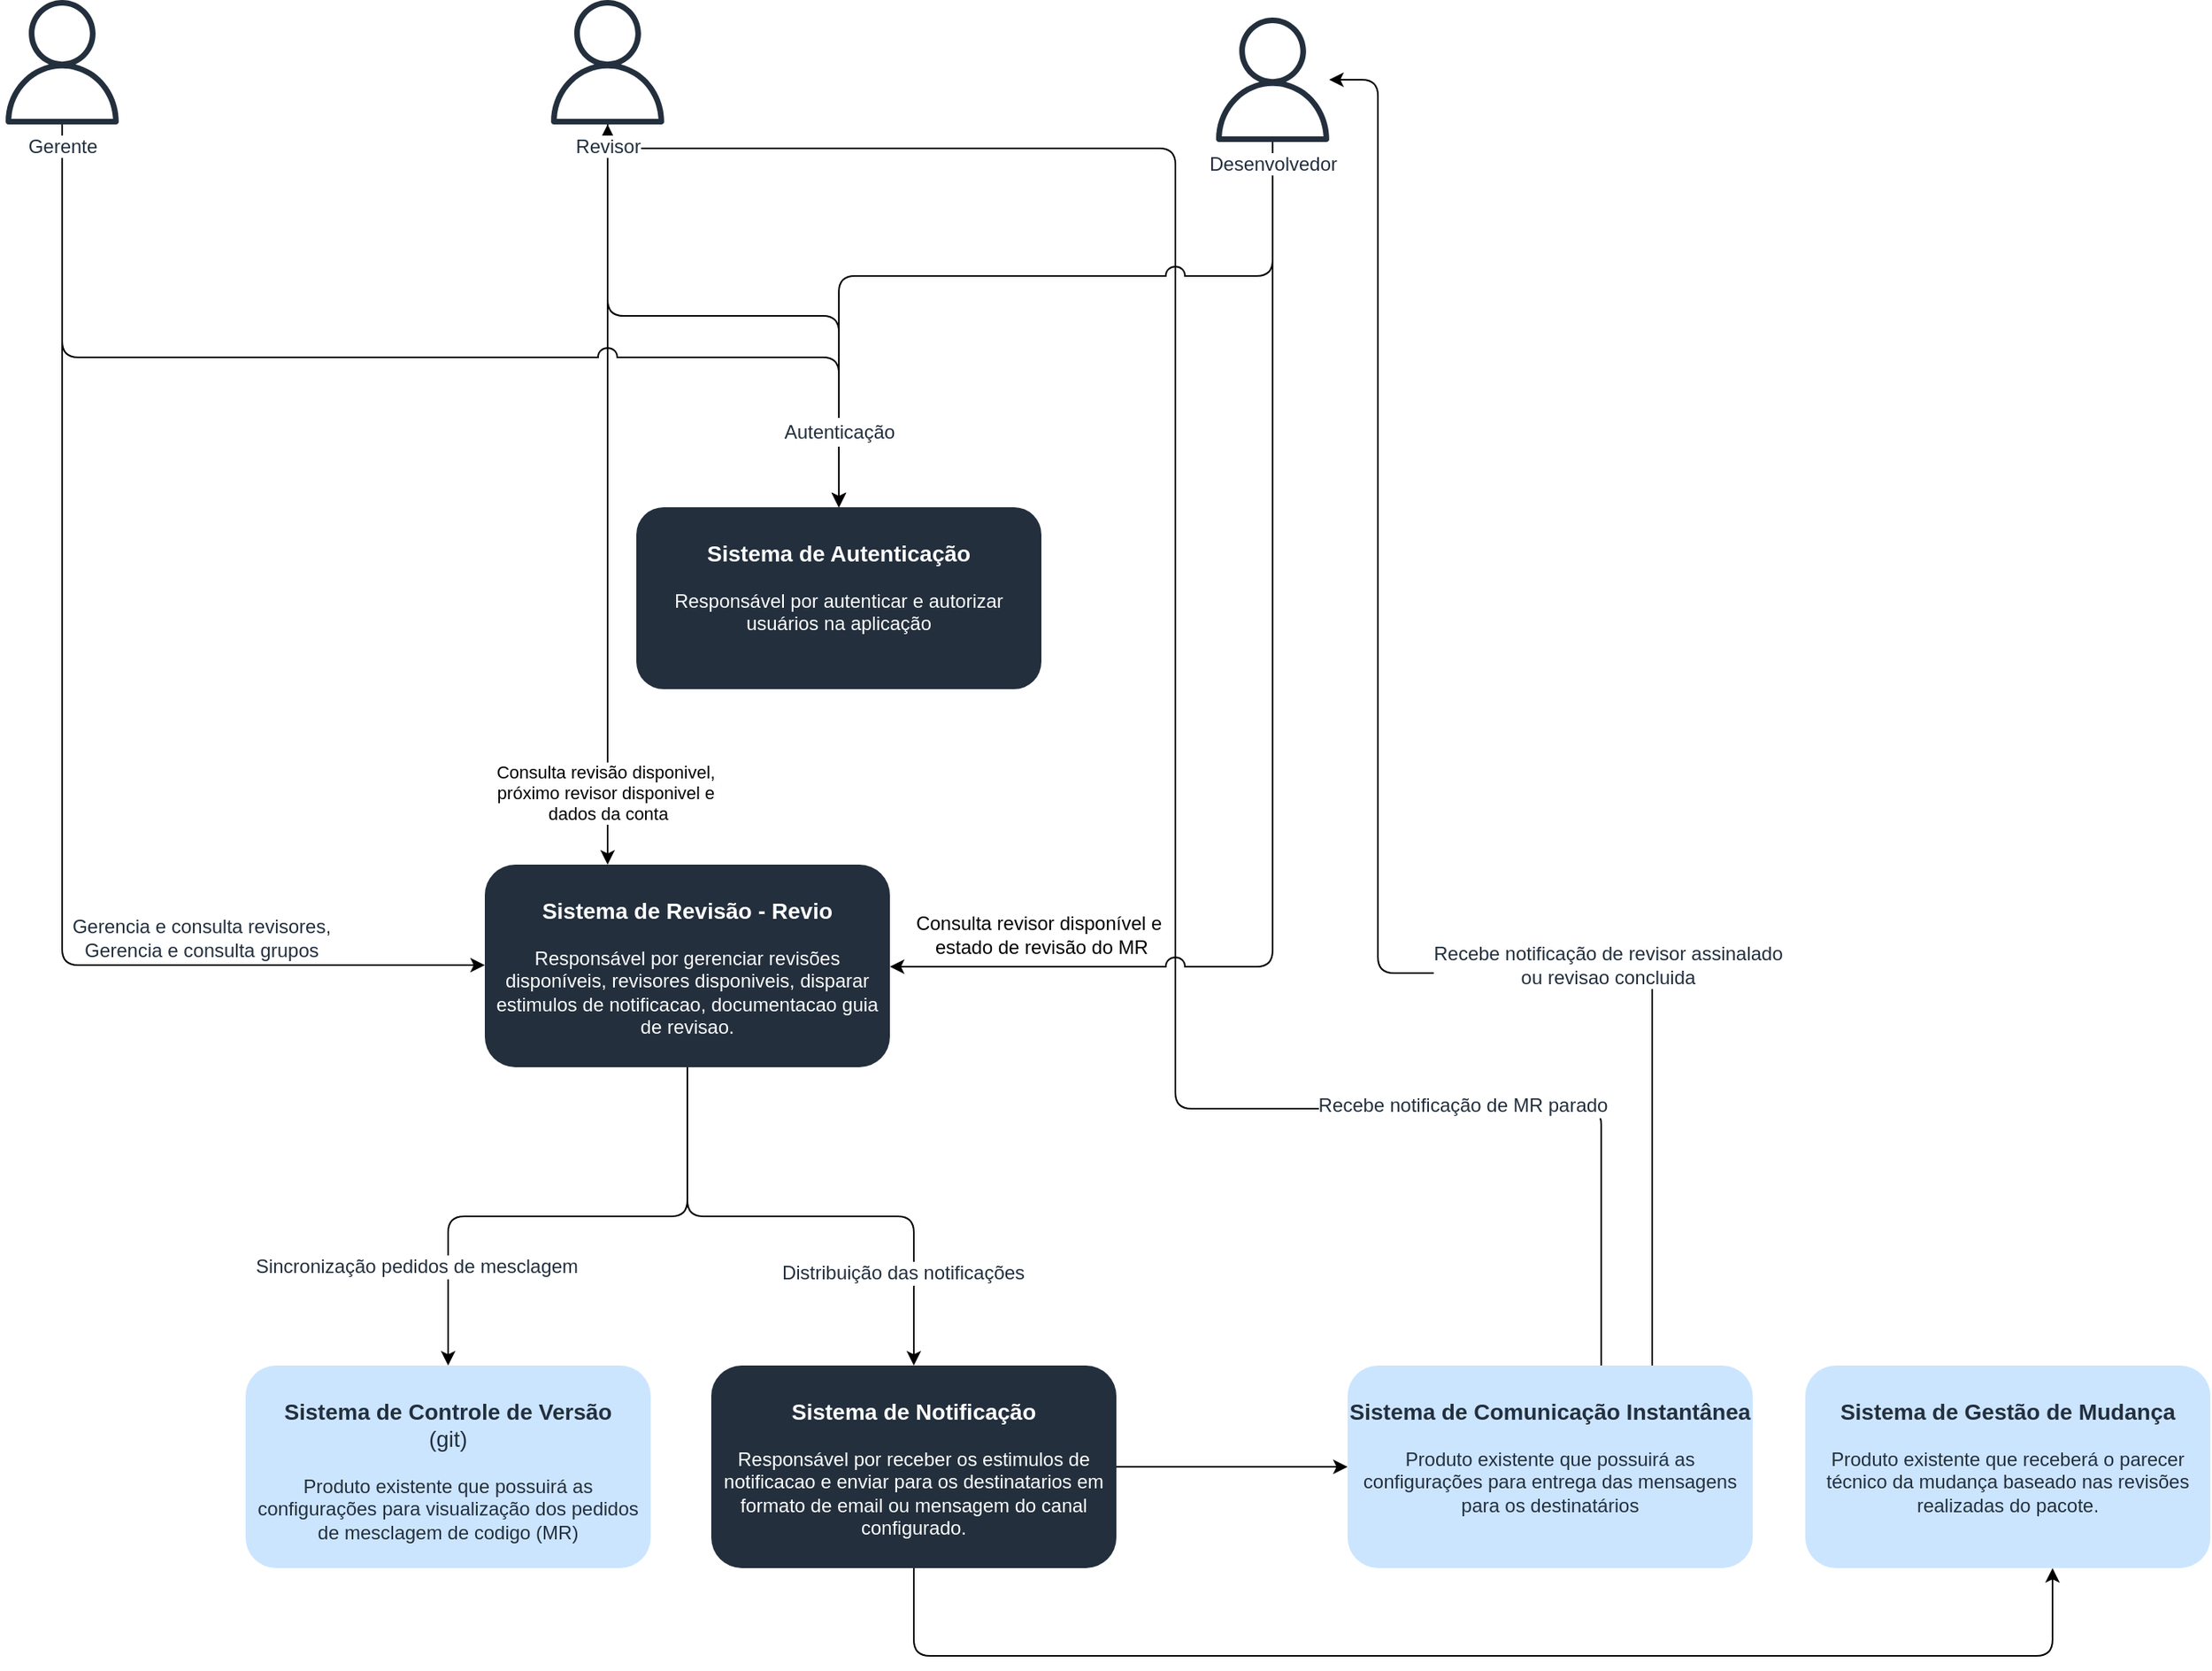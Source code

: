<mxfile version="20.3.0" type="device" pages="4"><diagram id="JNjU_dglT--DhlZQe6zb" name="Diagrama de Contexto"><mxGraphModel dx="2996" dy="2026" grid="0" gridSize="10" guides="1" tooltips="1" connect="1" arrows="1" fold="1" page="1" pageScale="1" pageWidth="1654" pageHeight="1169" math="0" shadow="0"><root><mxCell id="0"/><mxCell id="1" parent="0"/><mxCell id="k8CtSLTQQtLjcrslxgZy-28" style="edgeStyle=elbowEdgeStyle;rounded=1;sketch=0;orthogonalLoop=1;jettySize=auto;elbow=vertical;html=1;fontSize=12;fontColor=#232F3E;" parent="1" source="k8CtSLTQQtLjcrslxgZy-2" target="k8CtSLTQQtLjcrslxgZy-24" edge="1"><mxGeometry relative="1" as="geometry"/></mxCell><mxCell id="k8CtSLTQQtLjcrslxgZy-7" value="&lt;h3&gt;&lt;font style=&quot;font-size: 14px;&quot; color=&quot;#ffffff&quot;&gt;Sistema de Revisão - Revio&lt;/font&gt;&lt;/h3&gt;&lt;div style=&quot;&quot;&gt;&lt;font style=&quot;font-size: 12px;&quot; color=&quot;#ffffff&quot;&gt;Responsável por gerenciar revisões disponíveis, revisores disponiveis, disparar estimulos de notificacao, documentacao guia de revisao.&lt;/font&gt;&lt;/div&gt;" style="whiteSpace=wrap;html=1;verticalAlign=top;fillColor=#232F3D;strokeColor=none;fontColor=#232F3E;sketch=0;gradientColor=none;dashed=0;fontStyle=0;rounded=1;container=0;" parent="1" vertex="1"><mxGeometry x="-1125" y="-580" width="254" height="127" as="geometry"/></mxCell><mxCell id="k8CtSLTQQtLjcrslxgZy-8" value="Consulta revisão disponivel,&amp;nbsp;&lt;br&gt;próximo revisor disponivel e&amp;nbsp;&lt;br&gt;dados da conta" style="edgeStyle=orthogonalEdgeStyle;curved=0;rounded=1;sketch=0;orthogonalLoop=1;jettySize=auto;html=1;jumpStyle=arc;" parent="1" source="k8CtSLTQQtLjcrslxgZy-2" target="k8CtSLTQQtLjcrslxgZy-7" edge="1"><mxGeometry x="0.805" relative="1" as="geometry"><mxPoint x="-1097" y="-1030" as="sourcePoint"/><Array as="points"><mxPoint x="-1050" y="-1045"/><mxPoint x="-1050" y="-1045"/></Array><mxPoint as="offset"/></mxGeometry></mxCell><mxCell id="FTnKcVcDjYRhRG3XZhHH-4" style="edgeStyle=orthogonalEdgeStyle;rounded=1;orthogonalLoop=1;jettySize=auto;html=1;fontColor=#000000;" parent="1" source="k8CtSLTQQtLjcrslxgZy-9" target="FTnKcVcDjYRhRG3XZhHH-3" edge="1"><mxGeometry relative="1" as="geometry"><Array as="points"><mxPoint x="-856" y="-84"/><mxPoint x="-142" y="-84"/></Array></mxGeometry></mxCell><mxCell id="k8CtSLTQQtLjcrslxgZy-9" value="&lt;h3&gt;&lt;font style=&quot;font-size: 14px;&quot; color=&quot;#ffffff&quot;&gt;Sistema de Notificação&lt;/font&gt;&lt;/h3&gt;&lt;div style=&quot;&quot;&gt;&lt;font style=&quot;font-size: 12px;&quot; color=&quot;#ffffff&quot;&gt;Responsável por receber os estimulos de notificacao e enviar para os destinatarios em formato de email ou mensagem do canal configurado.&lt;/font&gt;&lt;/div&gt;" style="whiteSpace=wrap;html=1;verticalAlign=top;fillColor=#232F3D;strokeColor=none;fontColor=#232F3E;sketch=0;gradientColor=none;dashed=0;fontStyle=0;rounded=1;container=0;" parent="1" vertex="1"><mxGeometry x="-983" y="-266" width="254" height="127" as="geometry"/></mxCell><mxCell id="k8CtSLTQQtLjcrslxgZy-10" value="" style="edgeStyle=orthogonalEdgeStyle;curved=0;rounded=1;sketch=0;orthogonalLoop=1;jettySize=auto;html=1;fontSize=12;fontColor=#FFFFFF;" parent="1" source="k8CtSLTQQtLjcrslxgZy-7" target="k8CtSLTQQtLjcrslxgZy-9" edge="1"><mxGeometry relative="1" as="geometry"/></mxCell><mxCell id="k8CtSLTQQtLjcrslxgZy-37" value="Distribuição das notificações" style="edgeLabel;html=1;align=center;verticalAlign=middle;resizable=0;points=[];fontSize=12;fontColor=#232F3E;" parent="k8CtSLTQQtLjcrslxgZy-10" vertex="1" connectable="0"><mxGeometry x="0.373" y="1" relative="1" as="geometry"><mxPoint x="2" y="36" as="offset"/></mxGeometry></mxCell><mxCell id="k8CtSLTQQtLjcrslxgZy-15" style="edgeStyle=orthogonalEdgeStyle;curved=0;rounded=1;sketch=0;orthogonalLoop=1;jettySize=auto;html=1;fontSize=12;fontColor=#232F3E;" parent="1" source="k8CtSLTQQtLjcrslxgZy-13" target="k8CtSLTQQtLjcrslxgZy-11" edge="1"><mxGeometry relative="1" as="geometry"><Array as="points"><mxPoint x="-393" y="-512"/><mxPoint x="-565" y="-512"/><mxPoint x="-565" y="-1072"/></Array></mxGeometry></mxCell><mxCell id="k8CtSLTQQtLjcrslxgZy-41" value="Recebe notificação de revisor assinalado &lt;br&gt;ou revisao concluida" style="edgeLabel;html=1;align=center;verticalAlign=middle;resizable=0;points=[];fontSize=12;fontColor=#232F3E;" parent="k8CtSLTQQtLjcrslxgZy-15" vertex="1" connectable="0"><mxGeometry x="-0.694" y="-3" relative="1" as="geometry"><mxPoint x="-31" y="-97" as="offset"/></mxGeometry></mxCell><mxCell id="k8CtSLTQQtLjcrslxgZy-16" style="edgeStyle=orthogonalEdgeStyle;curved=0;rounded=1;sketch=0;orthogonalLoop=1;jettySize=auto;html=1;fontSize=12;fontColor=#232F3E;jumpStyle=arc;jumpSize=12;" parent="1" source="k8CtSLTQQtLjcrslxgZy-13" target="k8CtSLTQQtLjcrslxgZy-2" edge="1"><mxGeometry relative="1" as="geometry"><Array as="points"><mxPoint x="-425" y="-427"/><mxPoint x="-692" y="-427"/><mxPoint x="-692" y="-1029"/><mxPoint x="-1048" y="-1029"/></Array></mxGeometry></mxCell><mxCell id="k8CtSLTQQtLjcrslxgZy-40" value="Recebe notificação de MR parado" style="edgeLabel;html=1;align=center;verticalAlign=middle;resizable=0;points=[];fontSize=12;fontColor=#232F3E;" parent="k8CtSLTQQtLjcrslxgZy-16" vertex="1" connectable="0"><mxGeometry x="-0.646" y="-2" relative="1" as="geometry"><mxPoint as="offset"/></mxGeometry></mxCell><mxCell id="k8CtSLTQQtLjcrslxgZy-13" value="&lt;h3&gt;&lt;font style=&quot;font-size: 14px;&quot;&gt;Sistema de Comunicação Instant&lt;/font&gt;ânea&lt;/h3&gt;&lt;div style=&quot;&quot;&gt;Produto existente que possuirá as configurações para entrega das mensagens para os destinatários&lt;/div&gt;" style="whiteSpace=wrap;html=1;verticalAlign=top;fillColor=#CCE5FF;strokeColor=none;fontColor=#232F3E;sketch=0;gradientColor=none;dashed=0;fontStyle=0;rounded=1;container=0;" parent="1" vertex="1"><mxGeometry x="-584" y="-266" width="254" height="127" as="geometry"/></mxCell><mxCell id="k8CtSLTQQtLjcrslxgZy-14" value="" style="edgeStyle=orthogonalEdgeStyle;curved=0;rounded=1;sketch=0;orthogonalLoop=1;jettySize=auto;html=1;fontSize=12;fontColor=#000000;" parent="1" source="k8CtSLTQQtLjcrslxgZy-9" target="k8CtSLTQQtLjcrslxgZy-13" edge="1"><mxGeometry relative="1" as="geometry"/></mxCell><mxCell id="k8CtSLTQQtLjcrslxgZy-17" value="&lt;h3&gt;&lt;font style=&quot;font-size: 14px;&quot;&gt;Sistema de Controle de Versão&lt;br&gt;&lt;span style=&quot;font-weight: normal;&quot;&gt;(git)&lt;/span&gt;&lt;/font&gt;&lt;/h3&gt;&lt;div style=&quot;&quot;&gt;Produto existente que possuirá as configurações para visualização dos pedidos de mesclagem de codigo (MR)&lt;/div&gt;" style="whiteSpace=wrap;html=1;verticalAlign=top;fillColor=#CCE5FF;strokeColor=none;fontColor=#232F3E;sketch=0;gradientColor=none;dashed=0;fontStyle=0;rounded=1;container=0;" parent="1" vertex="1"><mxGeometry x="-1275" y="-266" width="254" height="127" as="geometry"/></mxCell><mxCell id="k8CtSLTQQtLjcrslxgZy-18" style="edgeStyle=orthogonalEdgeStyle;curved=0;rounded=1;sketch=0;orthogonalLoop=1;jettySize=auto;html=1;fontSize=12;fontColor=#232F3E;" parent="1" source="k8CtSLTQQtLjcrslxgZy-7" target="k8CtSLTQQtLjcrslxgZy-17" edge="1"><mxGeometry relative="1" as="geometry"/></mxCell><mxCell id="k8CtSLTQQtLjcrslxgZy-19" value="Sincronização pedidos de mesclagem" style="edgeLabel;html=1;align=center;verticalAlign=middle;resizable=0;points=[];fontSize=12;fontColor=#232F3E;container=0;" parent="k8CtSLTQQtLjcrslxgZy-18" vertex="1" connectable="0"><mxGeometry x="-0.236" y="-2" relative="1" as="geometry"><mxPoint x="-135" y="33" as="offset"/></mxGeometry></mxCell><mxCell id="k8CtSLTQQtLjcrslxgZy-21" style="edgeStyle=orthogonalEdgeStyle;curved=0;rounded=1;sketch=0;orthogonalLoop=1;jettySize=auto;html=1;fontSize=12;fontColor=#232F3E;" parent="1" source="k8CtSLTQQtLjcrslxgZy-20" target="k8CtSLTQQtLjcrslxgZy-7" edge="1"><mxGeometry relative="1" as="geometry"><Array as="points"><mxPoint x="-1390" y="-517"/></Array></mxGeometry></mxCell><mxCell id="k8CtSLTQQtLjcrslxgZy-22" value="Gerencia e consulta revisores,&lt;br&gt;Gerencia e consulta grupos" style="edgeLabel;html=1;align=center;verticalAlign=middle;resizable=0;points=[];fontSize=12;fontColor=#232F3E;container=0;" parent="k8CtSLTQQtLjcrslxgZy-21" vertex="1" connectable="0"><mxGeometry x="0.014" y="2" relative="1" as="geometry"><mxPoint x="85" y="108" as="offset"/></mxGeometry></mxCell><mxCell id="k8CtSLTQQtLjcrslxgZy-24" value="&lt;h3&gt;&lt;font style=&quot;font-size: 14px;&quot; color=&quot;#ffffff&quot;&gt;Sistema de Autenticação&lt;/font&gt;&lt;/h3&gt;&lt;div style=&quot;&quot;&gt;&lt;font style=&quot;font-size: 12px;&quot; color=&quot;#ffffff&quot;&gt;Responsável por autenticar e autorizar usuários na aplicação&lt;/font&gt;&lt;/div&gt;" style="whiteSpace=wrap;html=1;verticalAlign=top;fillColor=#232F3D;strokeColor=none;fontColor=#232F3E;sketch=0;gradientColor=none;dashed=0;fontStyle=0;rounded=1;container=0;" parent="1" vertex="1"><mxGeometry x="-1030" y="-804" width="254" height="114" as="geometry"/></mxCell><mxCell id="k8CtSLTQQtLjcrslxgZy-2" value="&lt;span style=&quot;background-color: rgb(255, 255, 255);&quot;&gt;Revisor&lt;/span&gt;" style="sketch=0;outlineConnect=0;fontColor=#232F3E;gradientColor=none;fillColor=#232F3D;strokeColor=none;dashed=0;verticalLabelPosition=bottom;verticalAlign=top;align=center;html=1;fontSize=12;fontStyle=0;aspect=fixed;pointerEvents=1;shape=mxgraph.aws4.user;container=0;" parent="1" vertex="1"><mxGeometry x="-1087" y="-1122" width="78" height="78" as="geometry"/></mxCell><mxCell id="k8CtSLTQQtLjcrslxgZy-12" value="&lt;font style=&quot;background-color: rgb(255, 255, 255);&quot; color=&quot;#000000&quot;&gt;Consulta revisor disponível e&lt;br&gt;&amp;nbsp;estado de revisão do MR&lt;/font&gt;" style="edgeStyle=orthogonalEdgeStyle;curved=0;rounded=1;sketch=0;orthogonalLoop=1;jettySize=auto;html=1;fontSize=12;fontColor=#FFFFFF;jumpStyle=arc;jumpSize=12;" parent="1" source="k8CtSLTQQtLjcrslxgZy-11" target="k8CtSLTQQtLjcrslxgZy-7" edge="1"><mxGeometry x="0.754" y="-20" relative="1" as="geometry"><Array as="points"><mxPoint x="-631" y="-516"/></Array><mxPoint as="offset"/></mxGeometry></mxCell><mxCell id="k8CtSLTQQtLjcrslxgZy-30" style="edgeStyle=elbowEdgeStyle;rounded=1;sketch=0;orthogonalLoop=1;jettySize=auto;elbow=vertical;html=1;fontSize=12;fontColor=#232F3E;jumpStyle=arc;jumpSize=12;" parent="1" source="k8CtSLTQQtLjcrslxgZy-11" target="k8CtSLTQQtLjcrslxgZy-24" edge="1"><mxGeometry relative="1" as="geometry"><mxPoint x="-648" y="-1073" as="sourcePoint"/><mxPoint x="-898" y="-880" as="targetPoint"/><Array as="points"><mxPoint x="-759" y="-949"/><mxPoint x="-764" y="-961"/><mxPoint x="-896" y="-976"/><mxPoint x="-898" y="-974"/><mxPoint x="-646" y="-1000"/></Array></mxGeometry></mxCell><mxCell id="k8CtSLTQQtLjcrslxgZy-29" style="edgeStyle=elbowEdgeStyle;rounded=1;sketch=0;orthogonalLoop=1;jettySize=auto;elbow=vertical;html=1;fontSize=12;fontColor=#232F3E;jumpStyle=arc;jumpSize=12;" parent="1" source="k8CtSLTQQtLjcrslxgZy-20" target="k8CtSLTQQtLjcrslxgZy-24" edge="1"><mxGeometry relative="1" as="geometry"><Array as="points"><mxPoint x="-1150" y="-898"/><mxPoint x="-1235" y="-1017"/></Array></mxGeometry></mxCell><mxCell id="k8CtSLTQQtLjcrslxgZy-31" value="&lt;span style=&quot;background-color: rgb(255, 255, 255);&quot;&gt;Autenticação&lt;/span&gt;" style="text;html=1;align=center;verticalAlign=middle;resizable=0;points=[];autosize=1;strokeColor=none;fillColor=#FFFFFF;fontSize=12;fontColor=#232F3E;" parent="1" vertex="1"><mxGeometry x="-942.5" y="-860" width="79" height="18" as="geometry"/></mxCell><mxCell id="k8CtSLTQQtLjcrslxgZy-20" value="&lt;span style=&quot;background-color: rgb(255, 255, 255);&quot;&gt;Gerente&lt;/span&gt;" style="sketch=0;outlineConnect=0;fontColor=#232F3E;gradientColor=none;fillColor=#232F3D;strokeColor=none;dashed=0;verticalLabelPosition=bottom;verticalAlign=top;align=center;html=1;fontSize=12;fontStyle=0;aspect=fixed;pointerEvents=1;shape=mxgraph.aws4.user;container=0;" parent="1" vertex="1"><mxGeometry x="-1429" y="-1122" width="78" height="78" as="geometry"/></mxCell><mxCell id="k8CtSLTQQtLjcrslxgZy-11" value="&lt;span style=&quot;background-color: rgb(255, 255, 255);&quot;&gt;Desenvolvedor&lt;/span&gt;" style="sketch=0;outlineConnect=0;fontColor=#232F3E;gradientColor=none;fillColor=#232F3D;strokeColor=none;dashed=0;verticalLabelPosition=bottom;verticalAlign=top;align=center;html=1;fontSize=12;fontStyle=0;aspect=fixed;pointerEvents=1;shape=mxgraph.aws4.user;container=0;" parent="1" vertex="1"><mxGeometry x="-670" y="-1111" width="78" height="78" as="geometry"/></mxCell><mxCell id="FTnKcVcDjYRhRG3XZhHH-3" value="&lt;h3&gt;&lt;font style=&quot;font-size: 14px;&quot;&gt;Sistema de Gestão de Mudança&lt;/font&gt;&lt;/h3&gt;&lt;div style=&quot;&quot;&gt;Produto existente que receberá o parecer técnico da mudança baseado nas revisões realizadas do pacote.&lt;/div&gt;" style="whiteSpace=wrap;html=1;verticalAlign=top;fillColor=#CCE5FF;strokeColor=none;fontColor=#232F3E;sketch=0;gradientColor=none;dashed=0;fontStyle=0;rounded=1;container=0;" parent="1" vertex="1"><mxGeometry x="-297" y="-266" width="254" height="127" as="geometry"/></mxCell></root></mxGraphModel></diagram><diagram id="bM8WSoRDdVHfxo2U2PXc" name="Diagrama de Container"><mxGraphModel dx="3685" dy="2393" grid="0" gridSize="10" guides="1" tooltips="1" connect="1" arrows="1" fold="1" page="1" pageScale="1" pageWidth="1654" pageHeight="1169" background="none" math="0" shadow="0"><root><mxCell id="0"/><mxCell id="1" parent="0"/><mxCell id="MAh0lsdCJBmtxCOZtFdO-2" value="Acessa funcionalidades&lt;br&gt;[HTTP/JSON]" style="edgeStyle=orthogonalEdgeStyle;rounded=1;orthogonalLoop=1;jettySize=auto;html=1;endArrow=blockThin;endFill=1;sourcePerimeterSpacing=5;" parent="1" source="7Adc8QRCsX0M_U7Rb4H9-1" target="MAh0lsdCJBmtxCOZtFdO-1" edge="1"><mxGeometry relative="1" as="geometry"/></mxCell><mxCell id="7Adc8QRCsX0M_U7Rb4H9-1" value="&lt;span style=&quot;background-color: rgb(255, 255, 255);&quot;&gt;Usuário&lt;br&gt;&lt;/span&gt;" style="sketch=0;outlineConnect=0;fontColor=#232F3E;gradientColor=none;fillColor=#232F3D;strokeColor=none;dashed=0;verticalLabelPosition=bottom;verticalAlign=top;align=center;html=1;fontSize=12;fontStyle=0;aspect=fixed;pointerEvents=1;shape=mxgraph.aws4.user;container=0;" parent="1" vertex="1"><mxGeometry x="-1595" y="-894" width="78" height="78" as="geometry"/></mxCell><mxCell id="7Adc8QRCsX0M_U7Rb4H9-4" style="edgeStyle=orthogonalEdgeStyle;rounded=1;orthogonalLoop=1;jettySize=auto;html=1;sourcePerimeterSpacing=5;" parent="1" source="GPtC_cAorIH9WfwKRiP4-1" target="qcxEYgSB8Rd_lybFXV5h-1" edge="1"><mxGeometry relative="1" as="geometry"><mxPoint x="-694.5" y="-842.522" as="sourcePoint"/><mxPoint x="-483.0" y="-1030" as="targetPoint"/></mxGeometry></mxCell><mxCell id="mi9xKBRJbzhlGhIlDLJv-3" value="Autentica e Autoriza Usuário&lt;br&gt;[HTTP/JSON]" style="edgeLabel;html=1;align=center;verticalAlign=middle;resizable=0;points=[];fontColor=#000000;" parent="7Adc8QRCsX0M_U7Rb4H9-4" vertex="1" connectable="0"><mxGeometry x="-0.298" relative="1" as="geometry"><mxPoint as="offset"/></mxGeometry></mxCell><mxCell id="do_C3M3LObnsOk5b8h88-3" style="edgeStyle=elbowEdgeStyle;rounded=1;orthogonalLoop=1;jettySize=auto;html=1;startArrow=none;startFill=0;sourcePerimeterSpacing=5;exitX=1;exitY=0.75;exitDx=0;exitDy=0;" parent="1" source="ZrWT3afa-6ntrjUsqYAc-1" target="qcxEYgSB8Rd_lybFXV5h-4" edge="1"><mxGeometry relative="1" as="geometry"><mxPoint x="-694.5" y="-842.5" as="sourcePoint"/><mxPoint x="-542" y="-626" as="targetPoint"/><Array as="points"><mxPoint x="-611" y="-763"/></Array></mxGeometry></mxCell><mxCell id="Ih_kZ4JfKMAqp11DSQ8g-11" value="Performa ações de revisão&lt;br&gt;[HTTP/JSON]" style="edgeLabel;html=1;align=center;verticalAlign=middle;resizable=0;points=[];" parent="do_C3M3LObnsOk5b8h88-3" vertex="1" connectable="0"><mxGeometry x="0.101" y="-2" relative="1" as="geometry"><mxPoint as="offset"/></mxGeometry></mxCell><mxCell id="5aHAG5mCGQyv9qYhcJ8K-2" style="edgeStyle=elbowEdgeStyle;rounded=1;orthogonalLoop=1;jettySize=auto;html=1;startArrow=none;startFill=0;sourcePerimeterSpacing=5;exitX=0.5;exitY=1;exitDx=0;exitDy=0;" parent="1" source="qcxEYgSB8Rd_lybFXV5h-4" target="jEHMTd_7-RaxHd65fiVx-13" edge="1"><mxGeometry relative="1" as="geometry"><mxPoint x="-694.5" y="-842.5" as="sourcePoint"/><mxPoint x="-542" y="-506" as="targetPoint"/><Array as="points"><mxPoint x="-410" y="-569"/></Array></mxGeometry></mxCell><mxCell id="Ih_kZ4JfKMAqp11DSQ8g-14" value="Envia notificação&lt;br&gt;[ampq/topico]" style="edgeLabel;html=1;align=center;verticalAlign=middle;resizable=0;points=[];" parent="5aHAG5mCGQyv9qYhcJ8K-2" vertex="1" connectable="0"><mxGeometry x="-0.085" y="-3" relative="1" as="geometry"><mxPoint as="offset"/></mxGeometry></mxCell><mxCell id="_CmEtT66syYOnjlCfDWO-1" style="edgeStyle=orthogonalEdgeStyle;rounded=0;orthogonalLoop=1;jettySize=auto;html=1;sourcePerimeterSpacing=5;" parent="1" source="ZrWT3afa-6ntrjUsqYAc-1" target="GPtC_cAorIH9WfwKRiP4-1" edge="1"><mxGeometry relative="1" as="geometry"/></mxCell><mxCell id="mi9xKBRJbzhlGhIlDLJv-4" value="Validar Token&lt;br&gt;[HTTP/JSON]" style="edgeLabel;html=1;align=center;verticalAlign=middle;resizable=0;points=[];fontColor=#000000;" parent="_CmEtT66syYOnjlCfDWO-1" vertex="1" connectable="0"><mxGeometry x="0.028" relative="1" as="geometry"><mxPoint as="offset"/></mxGeometry></mxCell><mxCell id="qcxEYgSB8Rd_lybFXV5h-2" style="edgeStyle=orthogonalEdgeStyle;rounded=0;orthogonalLoop=1;jettySize=auto;html=1;sourcePerimeterSpacing=5;" parent="1" source="ZrWT3afa-6ntrjUsqYAc-1" target="qcxEYgSB8Rd_lybFXV5h-1" edge="1"><mxGeometry relative="1" as="geometry"/></mxCell><mxCell id="GPtC_cAorIH9WfwKRiP4-1" value="&lt;h3&gt;&lt;font style=&quot;font-size: 14px;&quot; color=&quot;#ffffff&quot;&gt;rv-auth-authorizer_function&lt;/font&gt;&lt;/h3&gt;&lt;div style=&quot;&quot;&gt;&lt;font style=&quot;font-size: 12px;&quot; color=&quot;#ffffff&quot;&gt;Função &lt;i&gt;serverless&lt;/i&gt; responsável por validar token de usuários na aplicação&lt;/font&gt;&lt;/div&gt;" style="whiteSpace=wrap;html=1;verticalAlign=top;fillColor=#232F3D;strokeColor=none;fontColor=#232F3E;sketch=0;gradientColor=none;dashed=0;fontStyle=0;rounded=1;container=0;" parent="1" vertex="1"><mxGeometry x="-959" y="-1122" width="254" height="114" as="geometry"/></mxCell><mxCell id="tM40EVQb5hwn9MHcRYgr-3" style="edgeStyle=orthogonalEdgeStyle;rounded=0;orthogonalLoop=1;jettySize=auto;html=1;sourcePerimeterSpacing=5;" parent="1" source="qcxEYgSB8Rd_lybFXV5h-1" target="FUUdfjfvK_rgYIVEeBt9-3" edge="1"><mxGeometry relative="1" as="geometry"/></mxCell><mxCell id="tM40EVQb5hwn9MHcRYgr-4" value="leitura&lt;br&gt;escrita&lt;br&gt;[spring data]" style="edgeLabel;html=1;align=center;verticalAlign=middle;resizable=0;points=[];" parent="tM40EVQb5hwn9MHcRYgr-3" vertex="1" connectable="0"><mxGeometry x="-0.225" y="-1" relative="1" as="geometry"><mxPoint x="13" y="-1" as="offset"/></mxGeometry></mxCell><mxCell id="qcxEYgSB8Rd_lybFXV5h-1" value="&lt;h3&gt;&lt;font style=&quot;font-size: 14px;&quot; color=&quot;#ffffff&quot;&gt;rv-auth&lt;/font&gt;&lt;/h3&gt;&lt;div style=&quot;&quot;&gt;&lt;font style=&quot;font-size: 12px;&quot; color=&quot;#ffffff&quot;&gt;Aplicação responsável por gerar e validar tokens de usuários na aplicação&lt;/font&gt;&lt;/div&gt;" style="whiteSpace=wrap;html=1;verticalAlign=top;fillColor=#232F3D;strokeColor=none;fontColor=#232F3E;sketch=0;gradientColor=none;dashed=0;fontStyle=0;rounded=1;container=0;" parent="1" vertex="1"><mxGeometry x="-537" y="-912" width="254" height="114" as="geometry"/></mxCell><mxCell id="tM40EVQb5hwn9MHcRYgr-2" style="edgeStyle=orthogonalEdgeStyle;rounded=0;orthogonalLoop=1;jettySize=auto;html=1;sourcePerimeterSpacing=5;" parent="1" source="qcxEYgSB8Rd_lybFXV5h-4" target="FUUdfjfvK_rgYIVEeBt9-2" edge="1"><mxGeometry relative="1" as="geometry"/></mxCell><mxCell id="tM40EVQb5hwn9MHcRYgr-6" value="leitura&lt;br&gt;escrita&lt;br&gt;[spring data]" style="edgeLabel;html=1;align=center;verticalAlign=middle;resizable=0;points=[];" parent="tM40EVQb5hwn9MHcRYgr-2" vertex="1" connectable="0"><mxGeometry x="-0.037" y="-1" relative="1" as="geometry"><mxPoint y="-1" as="offset"/></mxGeometry></mxCell><mxCell id="qcxEYgSB8Rd_lybFXV5h-4" value="&lt;h3&gt;&lt;font style=&quot;font-size: 14px;&quot; color=&quot;#ffffff&quot;&gt;rv-revision&lt;/font&gt;&lt;/h3&gt;&lt;div style=&quot;&quot;&gt;&lt;font color=&quot;#ffffff&quot;&gt;Aplicação responsável pelo dados dos revisores, disparar estimulo comunicação, documentação guia da revisão, lista de revisões e grupo de revisores&lt;/font&gt;&lt;/div&gt;" style="whiteSpace=wrap;html=1;verticalAlign=top;fillColor=#232F3D;strokeColor=none;fontColor=#232F3E;sketch=0;gradientColor=none;dashed=0;fontStyle=0;rounded=1;container=0;" parent="1" vertex="1"><mxGeometry x="-537" y="-740" width="254" height="114" as="geometry"/></mxCell><mxCell id="tM40EVQb5hwn9MHcRYgr-1" style="edgeStyle=orthogonalEdgeStyle;rounded=0;orthogonalLoop=1;jettySize=auto;html=1;sourcePerimeterSpacing=5;" parent="1" source="U7EWSkvRHQC60kwd8xCC-1" target="FUUdfjfvK_rgYIVEeBt9-1" edge="1"><mxGeometry relative="1" as="geometry"/></mxCell><mxCell id="tM40EVQb5hwn9MHcRYgr-7" value="leitura&lt;br&gt;escrita&lt;br&gt;[spring data]" style="edgeLabel;html=1;align=center;verticalAlign=middle;resizable=0;points=[];" parent="tM40EVQb5hwn9MHcRYgr-1" vertex="1" connectable="0"><mxGeometry x="-0.089" y="2" relative="1" as="geometry"><mxPoint x="3" y="2" as="offset"/></mxGeometry></mxCell><mxCell id="-kMi7pGQ4VuuQxg4xISk-2" style="edgeStyle=orthogonalEdgeStyle;rounded=1;orthogonalLoop=1;jettySize=auto;html=1;endArrow=classic;endFill=1;sourcePerimeterSpacing=5;" parent="1" source="U7EWSkvRHQC60kwd8xCC-1" target="-kMi7pGQ4VuuQxg4xISk-1" edge="1"><mxGeometry relative="1" as="geometry"/></mxCell><mxCell id="-kMi7pGQ4VuuQxg4xISk-3" value="Notifica Usuário&lt;br&gt;[HTTP/JSON]" style="edgeLabel;html=1;align=center;verticalAlign=middle;resizable=0;points=[];" parent="-kMi7pGQ4VuuQxg4xISk-2" vertex="1" connectable="0"><mxGeometry x="0.161" y="-1" relative="1" as="geometry"><mxPoint x="20" y="1" as="offset"/></mxGeometry></mxCell><mxCell id="jEHMTd_7-RaxHd65fiVx-1" style="edgeStyle=orthogonalEdgeStyle;rounded=1;orthogonalLoop=1;jettySize=auto;html=1;" edge="1" parent="1" source="jEHMTd_7-RaxHd65fiVx-4" target="7Adc8QRCsX0M_U7Rb4H9-1"><mxGeometry relative="1" as="geometry"><mxPoint x="-1557" y="-605.0" as="targetPoint"/></mxGeometry></mxCell><mxCell id="jEHMTd_7-RaxHd65fiVx-8" value="Envia email ao Usuário" style="edgeLabel;html=1;align=center;verticalAlign=middle;resizable=0;points=[];" vertex="1" connectable="0" parent="jEHMTd_7-RaxHd65fiVx-1"><mxGeometry x="-0.366" y="-5" relative="1" as="geometry"><mxPoint x="34" y="5" as="offset"/></mxGeometry></mxCell><mxCell id="jEHMTd_7-RaxHd65fiVx-6" style="edgeStyle=orthogonalEdgeStyle;rounded=1;orthogonalLoop=1;jettySize=auto;html=1;" edge="1" parent="1" source="U7EWSkvRHQC60kwd8xCC-1" target="jEHMTd_7-RaxHd65fiVx-4"><mxGeometry relative="1" as="geometry"><Array as="points"><mxPoint x="-981" y="-568"/><mxPoint x="-981" y="-381"/></Array></mxGeometry></mxCell><mxCell id="jEHMTd_7-RaxHd65fiVx-7" value="Envia email&lt;br&gt;[SMTP]" style="edgeLabel;html=1;align=center;verticalAlign=middle;resizable=0;points=[];" vertex="1" connectable="0" parent="jEHMTd_7-RaxHd65fiVx-6"><mxGeometry x="-0.403" y="-2" relative="1" as="geometry"><mxPoint x="-83" y="81" as="offset"/></mxGeometry></mxCell><mxCell id="U7EWSkvRHQC60kwd8xCC-1" value="&lt;h3&gt;&lt;font style=&quot;font-size: 14px;&quot; color=&quot;#ffffff&quot;&gt;rv-notification&lt;/font&gt;&lt;/h3&gt;&lt;div style=&quot;&quot;&gt;&lt;font color=&quot;#ffffff&quot;&gt;Aplicação responsável pelo gerenciamento dos dados dos revisores e configurações de integração de comunicação&lt;/font&gt;&lt;/div&gt;" style="whiteSpace=wrap;html=1;verticalAlign=top;fillColor=#232F3D;strokeColor=none;fontColor=#232F3E;sketch=0;gradientColor=none;dashed=0;fontStyle=0;rounded=1;container=0;" parent="1" vertex="1"><mxGeometry x="-959" y="-625" width="254" height="114" as="geometry"/></mxCell><mxCell id="FUUdfjfvK_rgYIVEeBt9-1" value="rv-notification-db&lt;br&gt;&lt;br&gt;cluster revio" style="shape=cylinder3;whiteSpace=wrap;html=1;boundedLbl=1;backgroundOutline=1;size=15;fillColor=#425873;verticalAlign=top;spacingTop=-8;" parent="1" vertex="1"><mxGeometry x="-862" y="-425" width="60" height="80" as="geometry"/></mxCell><mxCell id="FUUdfjfvK_rgYIVEeBt9-2" value="rv-revisor-db&lt;br&gt;&lt;br&gt;cluster revio" style="shape=cylinder3;whiteSpace=wrap;html=1;boundedLbl=1;backgroundOutline=1;size=15;fillColor=#425873;verticalAlign=top;" parent="1" vertex="1"><mxGeometry x="-143" y="-723" width="60" height="80" as="geometry"/></mxCell><mxCell id="FUUdfjfvK_rgYIVEeBt9-3" value="rv-auth-db&lt;br&gt;&lt;br&gt;&lt;br&gt;cluster revio" style="shape=cylinder3;whiteSpace=wrap;html=1;boundedLbl=1;backgroundOutline=1;size=15;fillColor=#425873;verticalAlign=top;spacingBottom=0;" parent="1" vertex="1"><mxGeometry x="-143" y="-895" width="60" height="80" as="geometry"/></mxCell><mxCell id="Ih_kZ4JfKMAqp11DSQ8g-2" value="" style="group" parent="1" vertex="1" connectable="0"><mxGeometry x="-959" y="-939" width="254" height="141" as="geometry"/></mxCell><mxCell id="ZrWT3afa-6ntrjUsqYAc-1" value="&lt;h3&gt;&lt;font style=&quot;font-size: 14px;&quot; color=&quot;#ffffff&quot;&gt;API Gateway&lt;/font&gt;&lt;/h3&gt;&lt;div style=&quot;&quot;&gt;&lt;font style=&quot;font-size: 12px;&quot; color=&quot;#ffffff&quot;&gt;Gateway responsável por redirecionar as requisições para jornadas esperadas da aplicação&lt;/font&gt;&lt;/div&gt;" style="whiteSpace=wrap;html=1;verticalAlign=top;fillColor=#425873;strokeColor=none;fontColor=#232F3E;sketch=0;gradientColor=none;dashed=0;fontStyle=0;rounded=1;container=0;" parent="Ih_kZ4JfKMAqp11DSQ8g-2" vertex="1"><mxGeometry y="27" width="254" height="114" as="geometry"/></mxCell><mxCell id="Ih_kZ4JfKMAqp11DSQ8g-1" value="" style="outlineConnect=0;dashed=0;verticalLabelPosition=bottom;verticalAlign=top;align=center;html=1;shape=mxgraph.aws3.api_gateway;fillColor=#D9A741;gradientColor=none;" parent="Ih_kZ4JfKMAqp11DSQ8g-2" vertex="1"><mxGeometry x="11" width="45.24" height="55" as="geometry"/></mxCell><mxCell id="Ih_kZ4JfKMAqp11DSQ8g-6" style="edgeStyle=orthogonalEdgeStyle;rounded=1;orthogonalLoop=1;jettySize=auto;html=1;sourcePerimeterSpacing=5;exitX=0;exitY=0.5;exitDx=0;exitDy=0;exitPerimeter=0;" parent="1" source="jEHMTd_7-RaxHd65fiVx-15" target="U7EWSkvRHQC60kwd8xCC-1" edge="1"><mxGeometry relative="1" as="geometry"/></mxCell><mxCell id="Ih_kZ4JfKMAqp11DSQ8g-8" style="edgeStyle=orthogonalEdgeStyle;rounded=1;orthogonalLoop=1;jettySize=auto;html=1;sourcePerimeterSpacing=5;entryX=0;entryY=0.48;entryDx=0;entryDy=0;entryPerimeter=0;" parent="1" source="jEHMTd_7-RaxHd65fiVx-15" target="jEHMTd_7-RaxHd65fiVx-13" edge="1"><mxGeometry relative="1" as="geometry"/></mxCell><mxCell id="Ih_kZ4JfKMAqp11DSQ8g-12" value="Gera Token Usuário&lt;br&gt;[HTTP/JSON]" style="edgeLabel;html=1;align=center;verticalAlign=middle;resizable=0;points=[];" parent="1" vertex="1" connectable="0"><mxGeometry x="-614.0" y="-858.002" as="geometry"><mxPoint x="2" y="4" as="offset"/></mxGeometry></mxCell><mxCell id="jEHMTd_7-RaxHd65fiVx-9" style="edgeStyle=orthogonalEdgeStyle;rounded=1;orthogonalLoop=1;jettySize=auto;html=1;" edge="1" parent="1" source="-kMi7pGQ4VuuQxg4xISk-1" target="7Adc8QRCsX0M_U7Rb4H9-1"><mxGeometry relative="1" as="geometry"/></mxCell><mxCell id="jEHMTd_7-RaxHd65fiVx-10" value="Notifica Usuário" style="edgeLabel;html=1;align=center;verticalAlign=middle;resizable=0;points=[];" vertex="1" connectable="0" parent="jEHMTd_7-RaxHd65fiVx-9"><mxGeometry x="-0.52" relative="1" as="geometry"><mxPoint as="offset"/></mxGeometry></mxCell><mxCell id="-kMi7pGQ4VuuQxg4xISk-1" value="&lt;h3&gt;&lt;span style=&quot;font-size: 14px;&quot;&gt;Slack&lt;/span&gt;&lt;/h3&gt;&lt;div style=&quot;&quot;&gt;Produto existente configurado que recebe a requisição do sistema de notificação e envia as mensagens necessárias.&lt;/div&gt;" style="whiteSpace=wrap;html=1;verticalAlign=top;fillColor=#CCE5FF;strokeColor=none;fontColor=#232F3E;sketch=0;gradientColor=none;dashed=0;fontStyle=0;rounded=1;container=0;" parent="1" vertex="1"><mxGeometry x="-1366" y="-626" width="237.5" height="115" as="geometry"/></mxCell><mxCell id="MAh0lsdCJBmtxCOZtFdO-3" style="edgeStyle=orthogonalEdgeStyle;rounded=1;orthogonalLoop=1;jettySize=auto;html=1;endArrow=classic;endFill=1;sourcePerimeterSpacing=5;" parent="1" edge="1"><mxGeometry relative="1" as="geometry"><mxPoint x="-1107" y="-855" as="sourcePoint"/><mxPoint x="-959" y="-855" as="targetPoint"/></mxGeometry></mxCell><mxCell id="mi9xKBRJbzhlGhIlDLJv-2" value="Requisita um token&lt;br&gt;[HTTP/JSON]" style="edgeLabel;html=1;align=center;verticalAlign=middle;resizable=0;points=[];fontColor=#000000;" parent="MAh0lsdCJBmtxCOZtFdO-3" vertex="1" connectable="0"><mxGeometry x="-0.076" y="1" relative="1" as="geometry"><mxPoint x="-2" y="-2" as="offset"/></mxGeometry></mxCell><mxCell id="jEHMTd_7-RaxHd65fiVx-20" style="edgeStyle=orthogonalEdgeStyle;rounded=1;orthogonalLoop=1;jettySize=auto;html=1;entryX=0;entryY=0.75;entryDx=0;entryDy=0;" edge="1" parent="1" source="MAh0lsdCJBmtxCOZtFdO-1" target="ZrWT3afa-6ntrjUsqYAc-1"><mxGeometry relative="1" as="geometry"><Array as="points"><mxPoint x="-1082" y="-826"/><mxPoint x="-1082" y="-826"/></Array></mxGeometry></mxCell><mxCell id="jEHMTd_7-RaxHd65fiVx-21" value="Requisita ações de revisão&lt;br&gt;[HTTP/JSON]" style="edgeLabel;html=1;align=center;verticalAlign=middle;resizable=0;points=[];" vertex="1" connectable="0" parent="jEHMTd_7-RaxHd65fiVx-20"><mxGeometry x="0.116" y="2" relative="1" as="geometry"><mxPoint x="-11" y="2" as="offset"/></mxGeometry></mxCell><mxCell id="MAh0lsdCJBmtxCOZtFdO-1" value="&lt;h3&gt;&lt;font style=&quot;font-size: 14px;&quot; color=&quot;#ffffff&quot;&gt;rv-site&lt;/font&gt;&lt;/h3&gt;&lt;div style=&quot;&quot;&gt;&lt;font color=&quot;#ffffff&quot;&gt;Aplicação frontend que comunica o backend as ações do usuário&lt;/font&gt;&lt;/div&gt;" style="whiteSpace=wrap;html=1;verticalAlign=top;fillColor=#232F3D;strokeColor=none;fontColor=#232F3E;sketch=0;gradientColor=none;dashed=0;fontStyle=0;rounded=1;container=0;" parent="1" vertex="1"><mxGeometry x="-1366" y="-912" width="254" height="114" as="geometry"/></mxCell><mxCell id="mi9xKBRJbzhlGhIlDLJv-1" value="&lt;h1&gt;Legenda&lt;/h1&gt;&lt;p&gt;&lt;/p&gt;&lt;span style=&quot;background-color: rgb(204, 229, 255);&quot;&gt;&amp;nbsp; &amp;nbsp; &amp;nbsp; &amp;nbsp; &amp;nbsp; &amp;nbsp; &amp;nbsp; &amp;nbsp;&lt;/span&gt; - Identificação de sistemas já existentes&lt;br&gt;&lt;span style=&quot;background-color: rgb(35, 47, 61);&quot;&gt;&amp;nbsp; &amp;nbsp; &amp;nbsp; &amp;nbsp; &amp;nbsp; &amp;nbsp; &amp;nbsp; &amp;nbsp;&lt;/span&gt;&amp;nbsp;- Identificação para sistema proprietário do Revio.&lt;font style=&quot;background-color: rgb(66, 88, 115);&quot; color=&quot;#425873&quot;&gt;&lt;br&gt;&amp;nbsp; &amp;nbsp; &amp;nbsp; &amp;nbsp; &amp;nbsp; &amp;nbsp; &amp;nbsp; &amp;nbsp;&lt;/font&gt;&amp;nbsp;- Identificação de peça de arquitetura cloud AWS com recursos criados para a arquitetura do Revio&lt;br&gt;&lt;br&gt;&lt;p&gt;&lt;/p&gt;" style="text;html=1;strokeColor=none;fillColor=none;spacing=5;spacingTop=-20;whiteSpace=wrap;overflow=hidden;rounded=0;" parent="1" vertex="1"><mxGeometry x="-1639" y="-323" width="494" height="205" as="geometry"/></mxCell><mxCell id="jEHMTd_7-RaxHd65fiVx-4" value="" style="outlineConnect=0;dashed=0;verticalLabelPosition=bottom;verticalAlign=top;align=center;html=1;shape=mxgraph.aws3.ses;fillColor=#D9A741;gradientColor=none;" vertex="1" parent="1"><mxGeometry x="-1265" y="-417" width="61.55" height="72" as="geometry"/></mxCell><mxCell id="jEHMTd_7-RaxHd65fiVx-11" value="&amp;nbsp;- AWS API Gateway" style="outlineConnect=0;dashed=0;verticalLabelPosition=middle;verticalAlign=middle;align=left;html=1;shape=mxgraph.aws3.api_gateway;fillColor=#D9A741;gradientColor=none;labelPosition=right;" vertex="1" parent="1"><mxGeometry x="-1632.05" y="-215" width="42.77" height="52" as="geometry"/></mxCell><mxCell id="jEHMTd_7-RaxHd65fiVx-13" value="" style="outlineConnect=0;dashed=0;verticalLabelPosition=bottom;verticalAlign=top;align=center;html=1;shape=mxgraph.aws3.sns;fillColor=#D9A741;gradientColor=none;" vertex="1" parent="1"><mxGeometry x="-549" y="-596.25" width="56.5" height="56.5" as="geometry"/></mxCell><mxCell id="jEHMTd_7-RaxHd65fiVx-14" value="&amp;nbsp;- AWS SNS - Amazon Simple Notification Service" style="outlineConnect=0;dashed=0;verticalLabelPosition=middle;verticalAlign=middle;align=left;html=1;shape=mxgraph.aws3.sns;fillColor=#D9A741;gradientColor=none;labelPosition=right;" vertex="1" parent="1"><mxGeometry x="-1632.05" y="-159" width="41" height="41" as="geometry"/></mxCell><mxCell id="jEHMTd_7-RaxHd65fiVx-15" value="Recebe mensagem&lt;br&gt;[ampq/fila]" style="outlineConnect=0;dashed=0;verticalLabelPosition=bottom;verticalAlign=top;align=center;html=1;shape=mxgraph.aws3.sqs;fillColor=#D9A741;gradientColor=none;" vertex="1" parent="1"><mxGeometry x="-653" y="-600" width="51.82" height="63" as="geometry"/></mxCell><mxCell id="jEHMTd_7-RaxHd65fiVx-16" value="&amp;nbsp;- AWS SQS - Amazon Simple Queue Service" style="outlineConnect=0;dashed=0;verticalLabelPosition=middle;verticalAlign=middle;align=left;html=1;shape=mxgraph.aws3.sqs;fillColor=#D9A741;gradientColor=none;labelPosition=right;" vertex="1" parent="1"><mxGeometry x="-1632.05" y="-112" width="39.49" height="48" as="geometry"/></mxCell><mxCell id="jEHMTd_7-RaxHd65fiVx-18" value="&amp;nbsp;- AWS SES - Amazon Simple Email Service" style="outlineConnect=0;dashed=0;verticalLabelPosition=middle;verticalAlign=middle;align=left;html=1;shape=mxgraph.aws3.ses;fillColor=#D9A741;gradientColor=none;labelPosition=right;" vertex="1" parent="1"><mxGeometry x="-1633.74" y="-60" width="40.18" height="47" as="geometry"/></mxCell></root></mxGraphModel></diagram><diagram id="aPkvOVA4AnS1xfmUfpEr" name="Visao Geral"><mxGraphModel dx="946" dy="613" grid="0" gridSize="10" guides="1" tooltips="1" connect="1" arrows="1" fold="1" page="1" pageScale="1" pageWidth="1169" pageHeight="827" background="#ffffff" math="0" shadow="0"><root><mxCell id="kSPaUMd1uHxbqsLTIKyG-0"/><mxCell id="kSPaUMd1uHxbqsLTIKyG-1" parent="kSPaUMd1uHxbqsLTIKyG-0"/><mxCell id="oF42YFlIwZzrOlL-u99L-0" style="edgeStyle=orthogonalEdgeStyle;rounded=0;orthogonalLoop=1;jettySize=auto;html=1;" parent="kSPaUMd1uHxbqsLTIKyG-1" source="kSPaUMd1uHxbqsLTIKyG-23" target="kSPaUMd1uHxbqsLTIKyG-16" edge="1"><mxGeometry relative="1" as="geometry"/></mxCell><mxCell id="bukIWPSav4WNKyF7QJJL-5" value="5" style="edgeLabel;html=1;align=center;verticalAlign=middle;resizable=0;points=[];" parent="oF42YFlIwZzrOlL-u99L-0" vertex="1" connectable="0"><mxGeometry x="0.219" y="-1" relative="1" as="geometry"><mxPoint x="26" y="-1" as="offset"/></mxGeometry></mxCell><mxCell id="bukIWPSav4WNKyF7QJJL-4" style="edgeStyle=orthogonalEdgeStyle;rounded=0;orthogonalLoop=1;jettySize=auto;html=1;" parent="kSPaUMd1uHxbqsLTIKyG-1" source="kSPaUMd1uHxbqsLTIKyG-23" target="bukIWPSav4WNKyF7QJJL-3" edge="1"><mxGeometry relative="1" as="geometry"/></mxCell><mxCell id="bukIWPSav4WNKyF7QJJL-6" value="6" style="edgeLabel;html=1;align=center;verticalAlign=middle;resizable=0;points=[];" parent="bukIWPSav4WNKyF7QJJL-4" vertex="1" connectable="0"><mxGeometry x="0.397" y="-1" relative="1" as="geometry"><mxPoint x="34" y="4" as="offset"/></mxGeometry></mxCell><mxCell id="kSPaUMd1uHxbqsLTIKyG-23" value="" style="rounded=1;whiteSpace=wrap;html=1;" parent="kSPaUMd1uHxbqsLTIKyG-1" vertex="1"><mxGeometry x="589" y="234" width="249" height="416" as="geometry"/></mxCell><mxCell id="kSPaUMd1uHxbqsLTIKyG-7" style="edgeStyle=orthogonalEdgeStyle;rounded=0;orthogonalLoop=1;jettySize=auto;html=1;entryX=0.034;entryY=0.512;entryDx=0;entryDy=0;entryPerimeter=0;" parent="kSPaUMd1uHxbqsLTIKyG-1" source="kSPaUMd1uHxbqsLTIKyG-18" target="kSPaUMd1uHxbqsLTIKyG-5" edge="1"><mxGeometry relative="1" as="geometry"><mxPoint x="205" y="105" as="sourcePoint"/></mxGeometry></mxCell><mxCell id="kSPaUMd1uHxbqsLTIKyG-8" value="1" style="edgeLabel;html=1;align=center;verticalAlign=middle;resizable=0;points=[];" parent="kSPaUMd1uHxbqsLTIKyG-7" vertex="1" connectable="0"><mxGeometry x="-0.14" y="1" relative="1" as="geometry"><mxPoint as="offset"/></mxGeometry></mxCell><mxCell id="kSPaUMd1uHxbqsLTIKyG-11" style="edgeStyle=orthogonalEdgeStyle;rounded=0;orthogonalLoop=1;jettySize=auto;html=1;" parent="kSPaUMd1uHxbqsLTIKyG-1" source="kSPaUMd1uHxbqsLTIKyG-5" target="kSPaUMd1uHxbqsLTIKyG-13" edge="1"><mxGeometry relative="1" as="geometry"><mxPoint x="449" y="259" as="targetPoint"/></mxGeometry></mxCell><mxCell id="kSPaUMd1uHxbqsLTIKyG-14" value="2" style="edgeLabel;html=1;align=center;verticalAlign=middle;resizable=0;points=[];" parent="kSPaUMd1uHxbqsLTIKyG-11" vertex="1" connectable="0"><mxGeometry x="-0.235" y="1" relative="1" as="geometry"><mxPoint as="offset"/></mxGeometry></mxCell><mxCell id="kSPaUMd1uHxbqsLTIKyG-9" value="&lt;h1&gt;Legenda&lt;/h1&gt;&lt;p&gt;&lt;/p&gt;&lt;ol&gt;&lt;li&gt;Usuário publica uma solicitação de mescla para o ramo principal da aplicação.&lt;/li&gt;&lt;li&gt;Software de controle de versão envia uma notificação via http para o software CodeRev&lt;/li&gt;&lt;li&gt;Software de gestao de code review CodeRev, analisa o metadado do MR, combina com os dados de squad / tribo / grupo / modalidade.&lt;/li&gt;&lt;li&gt;CodeRev envia a notificacao de MR disponivel para o grupo de Revisores destinados naquele momento no canal de comunicacao configurado&lt;/li&gt;&lt;li&gt;Revisor recebe a notificação do MR postado.&lt;/li&gt;&lt;li&gt;Usuário recebe notificacao de quais sao os revisores enderecados para revisao e futuras interacoes com o MR&lt;/li&gt;&lt;/ol&gt;&lt;p&gt;&lt;/p&gt;" style="text;html=1;strokeColor=none;fillColor=none;spacing=5;spacingTop=-20;whiteSpace=wrap;overflow=hidden;rounded=0;" parent="kSPaUMd1uHxbqsLTIKyG-1" vertex="1"><mxGeometry x="10" y="569" width="404" height="247" as="geometry"/></mxCell><mxCell id="kSPaUMd1uHxbqsLTIKyG-21" style="edgeStyle=orthogonalEdgeStyle;rounded=0;orthogonalLoop=1;jettySize=auto;html=1;" parent="kSPaUMd1uHxbqsLTIKyG-1" source="kSPaUMd1uHxbqsLTIKyG-13" target="kSPaUMd1uHxbqsLTIKyG-23" edge="1"><mxGeometry relative="1" as="geometry"><Array as="points"><mxPoint x="450" y="442"/></Array></mxGeometry></mxCell><mxCell id="bukIWPSav4WNKyF7QJJL-1" value="4" style="edgeLabel;html=1;align=center;verticalAlign=middle;resizable=0;points=[];" parent="kSPaUMd1uHxbqsLTIKyG-21" vertex="1" connectable="0"><mxGeometry x="-0.031" y="-1" relative="1" as="geometry"><mxPoint as="offset"/></mxGeometry></mxCell><mxCell id="kSPaUMd1uHxbqsLTIKyG-13" value="🚀 CodeRev" style="rounded=1;whiteSpace=wrap;html=1;" parent="kSPaUMd1uHxbqsLTIKyG-1" vertex="1"><mxGeometry x="389" y="274" width="120" height="60" as="geometry"/></mxCell><mxCell id="kSPaUMd1uHxbqsLTIKyG-15" value="" style="outlineConnect=0;dashed=0;verticalLabelPosition=bottom;verticalAlign=top;align=center;html=1;shape=mxgraph.aws3.http_notification;fillColor=#D9A741;gradientColor=none;" parent="kSPaUMd1uHxbqsLTIKyG-1" vertex="1"><mxGeometry x="390" y="169" width="52.64" height="33" as="geometry"/></mxCell><mxCell id="kSPaUMd1uHxbqsLTIKyG-16" value="Revisores" style="sketch=0;outlineConnect=0;fontColor=#232F3E;gradientColor=none;fillColor=#232F3D;strokeColor=none;dashed=0;verticalLabelPosition=bottom;verticalAlign=top;align=center;html=1;fontSize=12;fontStyle=0;aspect=fixed;pointerEvents=1;shape=mxgraph.aws4.users;" parent="kSPaUMd1uHxbqsLTIKyG-1" vertex="1"><mxGeometry x="981" y="403" width="78" height="78" as="geometry"/></mxCell><mxCell id="kSPaUMd1uHxbqsLTIKyG-18" value="Usuário" style="sketch=0;outlineConnect=0;fontColor=#232F3E;gradientColor=none;fillColor=#232F3D;strokeColor=none;dashed=0;verticalLabelPosition=bottom;verticalAlign=top;align=center;html=1;fontSize=12;fontStyle=0;aspect=fixed;pointerEvents=1;shape=mxgraph.aws4.user;" parent="kSPaUMd1uHxbqsLTIKyG-1" vertex="1"><mxGeometry x="144" y="72" width="66" height="66" as="geometry"/></mxCell><mxCell id="kSPaUMd1uHxbqsLTIKyG-20" value="Slack" style="shape=image;verticalLabelPosition=bottom;labelBackgroundColor=#ffffff;verticalAlign=top;aspect=fixed;imageAspect=0;image=https://a.slack-edge.com/80588/marketing/img/icons/icon_slack_hash_colored.png;" parent="kSPaUMd1uHxbqsLTIKyG-1" vertex="1"><mxGeometry x="682" y="272.5" width="63" height="63" as="geometry"/></mxCell><mxCell id="kSPaUMd1uHxbqsLTIKyG-24" value="Teams" style="shape=image;verticalLabelPosition=bottom;labelBackgroundColor=#ffffff;verticalAlign=top;aspect=fixed;imageAspect=0;image=https://upload.wikimedia.org/wikipedia/commons/thumb/c/c9/Microsoft_Office_Teams_%282018%E2%80%93present%29.svg/1200px-Microsoft_Office_Teams_%282018%E2%80%93present%29.svg.png;" parent="kSPaUMd1uHxbqsLTIKyG-1" vertex="1"><mxGeometry x="667" y="400" width="87.03" height="81" as="geometry"/></mxCell><mxCell id="kSPaUMd1uHxbqsLTIKyG-26" value="Discord" style="shape=image;verticalLabelPosition=bottom;labelBackgroundColor=#ffffff;verticalAlign=top;aspect=fixed;imageAspect=0;image=https://logosmarcas.net/wp-content/uploads/2020/12/Discord-Logo.png;" parent="kSPaUMd1uHxbqsLTIKyG-1" vertex="1"><mxGeometry x="653.43" y="544" width="120.14" height="67.7" as="geometry"/></mxCell><mxCell id="oF42YFlIwZzrOlL-u99L-2" value="" style="group" parent="kSPaUMd1uHxbqsLTIKyG-1" vertex="1" connectable="0"><mxGeometry x="424" y="63" width="50" height="66" as="geometry"/></mxCell><mxCell id="kSPaUMd1uHxbqsLTIKyG-5" value="" style="sketch=0;html=1;dashed=0;whitespace=wrap;fillColor=#2875E2;strokeColor=#ffffff;points=[[0.005,0.63,0],[0.1,0.2,0],[0.9,0.2,0],[0.5,0,0],[0.995,0.63,0],[0.72,0.99,0],[0.5,1,0],[0.28,0.99,0]];shape=mxgraph.kubernetes.icon;prIcon=svc" parent="oF42YFlIwZzrOlL-u99L-2" vertex="1"><mxGeometry y="18" width="50" height="48" as="geometry"/></mxCell><mxCell id="oF42YFlIwZzrOlL-u99L-1" value="SVC" style="text;html=1;align=center;verticalAlign=middle;resizable=0;points=[];autosize=1;strokeColor=none;fillColor=none;" parent="oF42YFlIwZzrOlL-u99L-2" vertex="1"><mxGeometry x="8.5" width="35" height="18" as="geometry"/></mxCell><mxCell id="bukIWPSav4WNKyF7QJJL-0" value="3" style="text;html=1;align=center;verticalAlign=middle;resizable=0;points=[];autosize=1;strokeColor=none;fillColor=none;" parent="kSPaUMd1uHxbqsLTIKyG-1" vertex="1"><mxGeometry x="370" y="298" width="17" height="18" as="geometry"/></mxCell><mxCell id="bukIWPSav4WNKyF7QJJL-3" value="Usuário" style="sketch=0;outlineConnect=0;fontColor=#232F3E;gradientColor=none;fillColor=#232F3D;strokeColor=none;dashed=0;verticalLabelPosition=bottom;verticalAlign=top;align=center;html=1;fontSize=12;fontStyle=0;aspect=fixed;pointerEvents=1;shape=mxgraph.aws4.user;" parent="kSPaUMd1uHxbqsLTIKyG-1" vertex="1"><mxGeometry x="987" y="524" width="66" height="66" as="geometry"/></mxCell></root></mxGraphModel></diagram><diagram id="Cw_9kqn-ovFPlwosTCCI" name="Visão Interações CodeRev "><mxGraphModel dx="946" dy="613" grid="0" gridSize="10" guides="1" tooltips="1" connect="1" arrows="1" fold="1" page="1" pageScale="1" pageWidth="1169" pageHeight="827" math="0" shadow="0"><root><mxCell id="L9OdZKxf5QpF5pIWDshz-0"/><mxCell id="L9OdZKxf5QpF5pIWDshz-1" parent="L9OdZKxf5QpF5pIWDshz-0"/></root></mxGraphModel></diagram></mxfile>